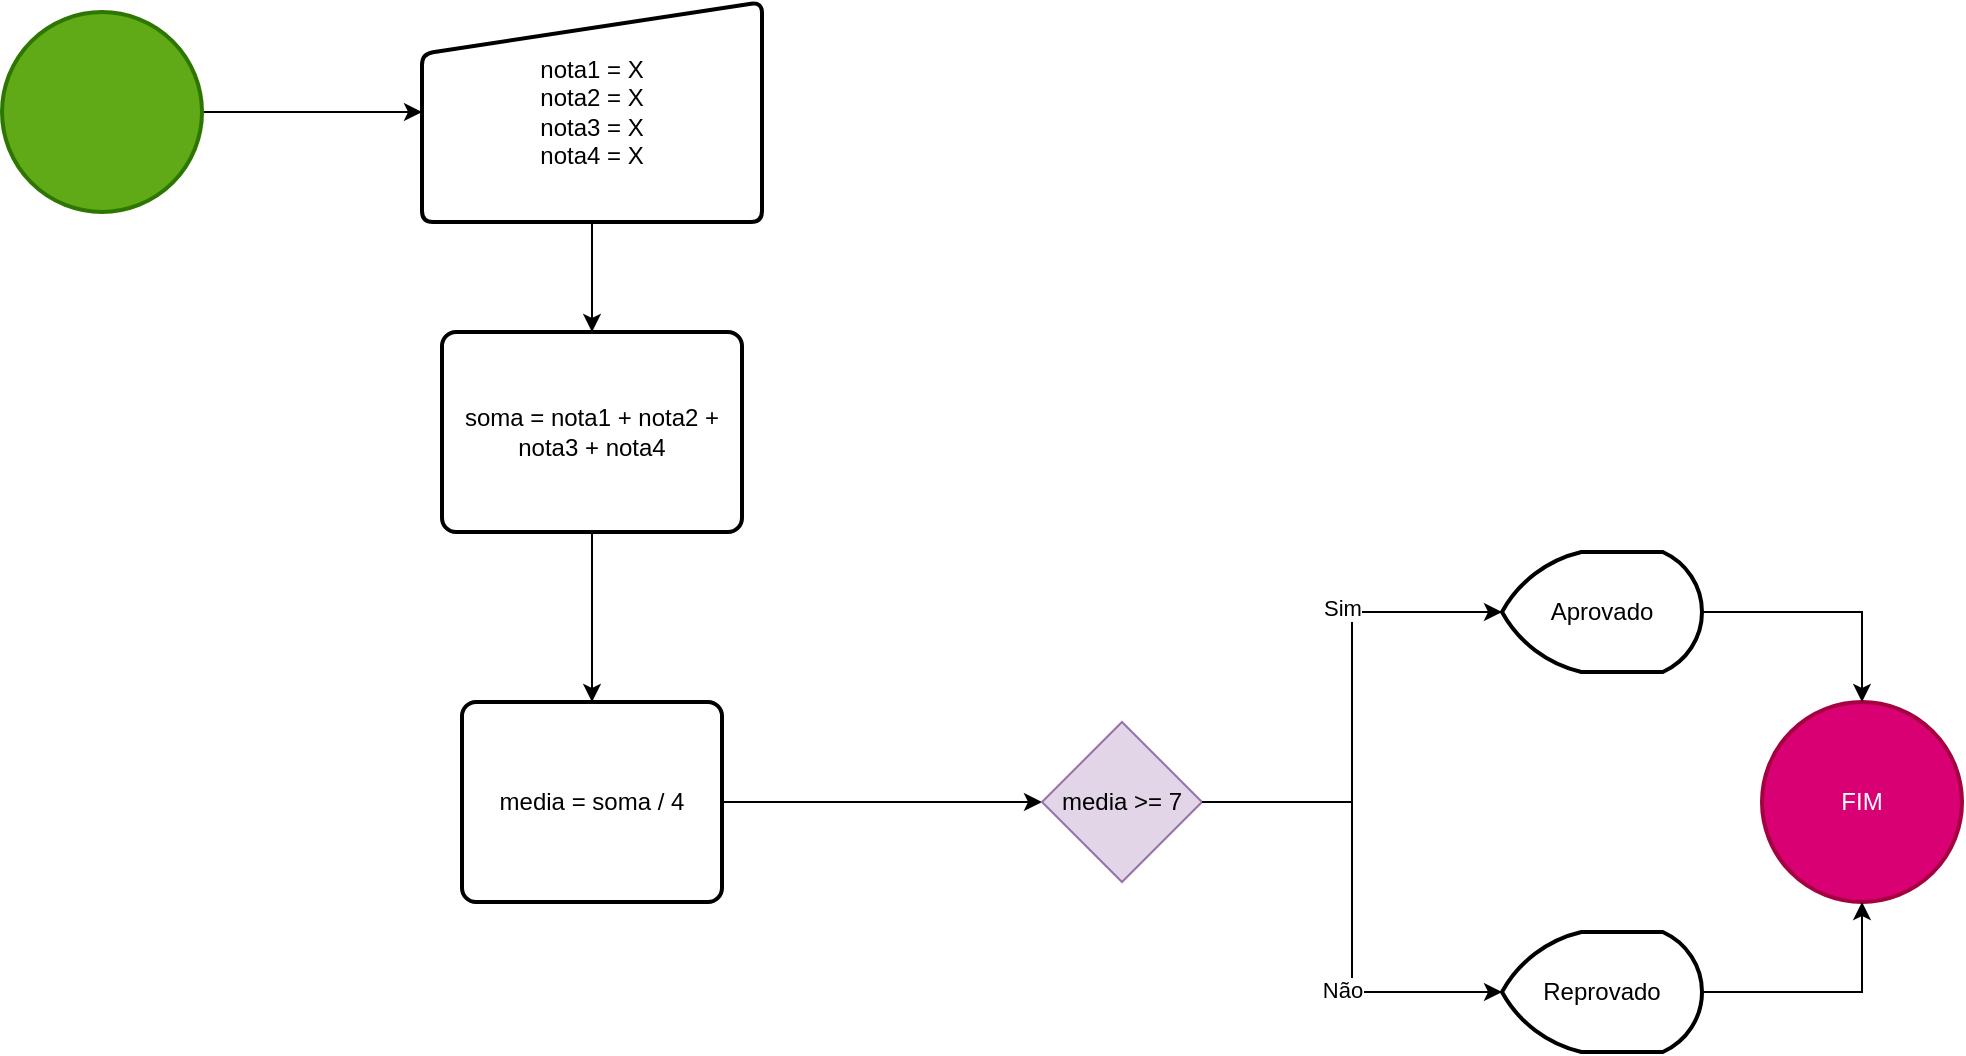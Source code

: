 <mxfile version="22.1.5" type="device">
  <diagram id="ICZM-pQt48xGWOXCjLxJ" name="Page-1">
    <mxGraphModel dx="1195" dy="658" grid="1" gridSize="10" guides="1" tooltips="1" connect="1" arrows="1" fold="1" page="1" pageScale="1" pageWidth="850" pageHeight="1100" math="0" shadow="0">
      <root>
        <mxCell id="0" />
        <mxCell id="1" parent="0" />
        <mxCell id="4" style="edgeStyle=none;html=1;entryX=0;entryY=0.5;entryDx=0;entryDy=0;" parent="1" source="2" target="3" edge="1">
          <mxGeometry relative="1" as="geometry" />
        </mxCell>
        <mxCell id="2" value="" style="strokeWidth=2;html=1;shape=mxgraph.flowchart.start_2;whiteSpace=wrap;fillColor=#60a917;fontColor=#ffffff;strokeColor=#2D7600;" parent="1" vertex="1">
          <mxGeometry x="70" y="40" width="100" height="100" as="geometry" />
        </mxCell>
        <mxCell id="7" style="edgeStyle=none;html=1;entryX=0.5;entryY=0;entryDx=0;entryDy=0;" parent="1" source="3" target="6" edge="1">
          <mxGeometry relative="1" as="geometry" />
        </mxCell>
        <mxCell id="3" value="nota1 = X&lt;br&gt;nota2 = X&lt;br&gt;nota3 = X&lt;br&gt;nota4 = X" style="html=1;strokeWidth=2;shape=manualInput;whiteSpace=wrap;rounded=1;size=26;arcSize=11;" parent="1" vertex="1">
          <mxGeometry x="280" y="35" width="170" height="110" as="geometry" />
        </mxCell>
        <mxCell id="9" style="edgeStyle=none;html=1;entryX=0.5;entryY=0;entryDx=0;entryDy=0;" parent="1" source="6" target="8" edge="1">
          <mxGeometry relative="1" as="geometry" />
        </mxCell>
        <mxCell id="6" value="soma = nota1 + nota2 + nota3 + nota4" style="rounded=1;whiteSpace=wrap;html=1;absoluteArcSize=1;arcSize=14;strokeWidth=2;" parent="1" vertex="1">
          <mxGeometry x="290" y="200" width="150" height="100" as="geometry" />
        </mxCell>
        <mxCell id="VcVp3xe-RjpzcZArmGoq-14" style="edgeStyle=orthogonalEdgeStyle;rounded=0;orthogonalLoop=1;jettySize=auto;html=1;entryX=0;entryY=0.5;entryDx=0;entryDy=0;" edge="1" parent="1" source="8" target="VcVp3xe-RjpzcZArmGoq-13">
          <mxGeometry relative="1" as="geometry" />
        </mxCell>
        <mxCell id="8" value="media = soma / 4" style="rounded=1;whiteSpace=wrap;html=1;absoluteArcSize=1;arcSize=14;strokeWidth=2;" parent="1" vertex="1">
          <mxGeometry x="300" y="385" width="130" height="100" as="geometry" />
        </mxCell>
        <mxCell id="10" value="Reprovado" style="strokeWidth=2;html=1;shape=mxgraph.flowchart.display;whiteSpace=wrap;" parent="1" vertex="1">
          <mxGeometry x="820" y="500" width="100" height="60" as="geometry" />
        </mxCell>
        <mxCell id="12" value="FIM" style="strokeWidth=2;html=1;shape=mxgraph.flowchart.start_2;whiteSpace=wrap;fillColor=#d80073;strokeColor=#A50040;fontColor=#ffffff;" parent="1" vertex="1">
          <mxGeometry x="950" y="385" width="100" height="100" as="geometry" />
        </mxCell>
        <mxCell id="VcVp3xe-RjpzcZArmGoq-13" value="media &amp;gt;= 7" style="rhombus;whiteSpace=wrap;html=1;fillColor=#e1d5e7;strokeColor=#9673a6;" vertex="1" parent="1">
          <mxGeometry x="590" y="395" width="80" height="80" as="geometry" />
        </mxCell>
        <mxCell id="VcVp3xe-RjpzcZArmGoq-16" value="Aprovado" style="strokeWidth=2;html=1;shape=mxgraph.flowchart.display;whiteSpace=wrap;" vertex="1" parent="1">
          <mxGeometry x="820" y="310" width="100" height="60" as="geometry" />
        </mxCell>
        <mxCell id="VcVp3xe-RjpzcZArmGoq-17" style="edgeStyle=orthogonalEdgeStyle;rounded=0;orthogonalLoop=1;jettySize=auto;html=1;entryX=0;entryY=0.5;entryDx=0;entryDy=0;entryPerimeter=0;" edge="1" parent="1" source="VcVp3xe-RjpzcZArmGoq-13" target="VcVp3xe-RjpzcZArmGoq-16">
          <mxGeometry relative="1" as="geometry" />
        </mxCell>
        <mxCell id="VcVp3xe-RjpzcZArmGoq-22" value="Sim" style="edgeLabel;html=1;align=center;verticalAlign=middle;resizable=0;points=[];" vertex="1" connectable="0" parent="VcVp3xe-RjpzcZArmGoq-17">
          <mxGeometry x="0.071" y="1" relative="1" as="geometry">
            <mxPoint x="-4" y="-41" as="offset" />
          </mxGeometry>
        </mxCell>
        <mxCell id="VcVp3xe-RjpzcZArmGoq-18" style="edgeStyle=orthogonalEdgeStyle;rounded=0;orthogonalLoop=1;jettySize=auto;html=1;entryX=0;entryY=0.5;entryDx=0;entryDy=0;entryPerimeter=0;" edge="1" parent="1" source="VcVp3xe-RjpzcZArmGoq-13" target="10">
          <mxGeometry relative="1" as="geometry" />
        </mxCell>
        <mxCell id="VcVp3xe-RjpzcZArmGoq-23" value="Não" style="edgeLabel;html=1;align=center;verticalAlign=middle;resizable=0;points=[];" vertex="1" connectable="0" parent="VcVp3xe-RjpzcZArmGoq-18">
          <mxGeometry x="-0.055" relative="1" as="geometry">
            <mxPoint x="-5" y="53" as="offset" />
          </mxGeometry>
        </mxCell>
        <mxCell id="VcVp3xe-RjpzcZArmGoq-24" style="edgeStyle=orthogonalEdgeStyle;rounded=0;orthogonalLoop=1;jettySize=auto;html=1;entryX=0.5;entryY=1;entryDx=0;entryDy=0;entryPerimeter=0;" edge="1" parent="1" source="10" target="12">
          <mxGeometry relative="1" as="geometry" />
        </mxCell>
        <mxCell id="VcVp3xe-RjpzcZArmGoq-25" style="edgeStyle=orthogonalEdgeStyle;rounded=0;orthogonalLoop=1;jettySize=auto;html=1;entryX=0.5;entryY=0;entryDx=0;entryDy=0;entryPerimeter=0;" edge="1" parent="1" source="VcVp3xe-RjpzcZArmGoq-16" target="12">
          <mxGeometry relative="1" as="geometry" />
        </mxCell>
      </root>
    </mxGraphModel>
  </diagram>
</mxfile>
